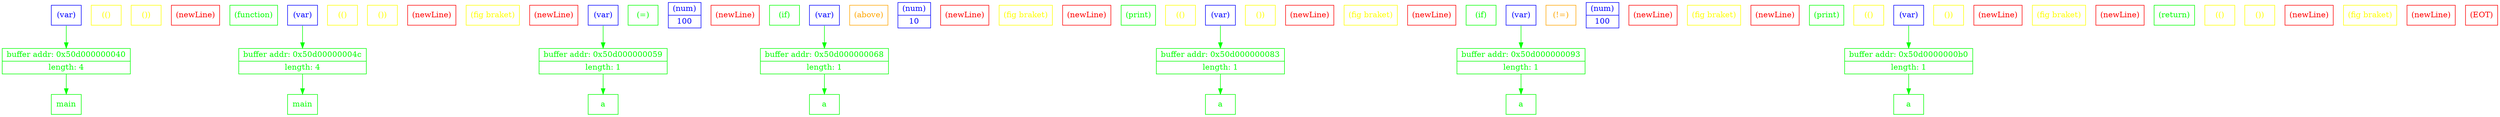 digraph G
{ 
rankdir=TB;
 newrank=true;

{
	rank=same; 
	token_0 [ shape=record, color = blue, fontcolor = blue, label = "{ (var) }" ];
	token_1 [ shape=record, color = yellow, fontcolor = yellow, label = "{ (() }" ];
	token_2 [ shape=record, color = yellow, fontcolor = yellow, label = "{ ()) }" ];
	token_3 [ shape=record, color = red, fontcolor = red, label = "{ (newLine) }" ];
	token_4 [ shape=record, color = green, fontcolor = green, label = "{ (function) }" ];
	token_5 [ shape=record, color = blue, fontcolor = blue, label = "{ (var) }" ];
	token_6 [ shape=record, color = yellow, fontcolor = yellow, label = "{ (() }" ];
	token_7 [ shape=record, color = yellow, fontcolor = yellow, label = "{ ()) }" ];
	token_8 [ shape=record, color = red, fontcolor = red, label = "{ (newLine) }" ];
	token_9 [ shape=record, color = yellow, fontcolor = yellow, label = "{ (fig braket) }" ];
	token_10 [ shape=record, color = red, fontcolor = red, label = "{ (newLine) }" ];
	token_11 [ shape=record, color = blue, fontcolor = blue, label = "{ (var) }" ];
	token_12 [ shape=record, color = green, fontcolor = green, label = "{ (=) }" ];
	token_13 [ shape=record, color = blue, fontcolor = blue, label = "{ (num) | 100 }" ];
	token_14 [ shape=record, color = red, fontcolor = red, label = "{ (newLine) }" ];
	token_15 [ shape=record, color = green, fontcolor = green, label = "{ (if) }" ];
	token_16 [ shape=record, color = blue, fontcolor = blue, label = "{ (var) }" ];
	token_17 [ shape=record, color = orange, fontcolor = orange, label = "{ (above) }" ];
	token_18 [ shape=record, color = blue, fontcolor = blue, label = "{ (num) | 10 }" ];
	token_19 [ shape=record, color = red, fontcolor = red, label = "{ (newLine) }" ];
	token_20 [ shape=record, color = yellow, fontcolor = yellow, label = "{ (fig braket) }" ];
	token_21 [ shape=record, color = red, fontcolor = red, label = "{ (newLine) }" ];
	token_22 [ shape=record, color = green, fontcolor = green, label = "{ (print) }" ];
	token_23 [ shape=record, color = yellow, fontcolor = yellow, label = "{ (() }" ];
	token_24 [ shape=record, color = blue, fontcolor = blue, label = "{ (var) }" ];
	token_25 [ shape=record, color = yellow, fontcolor = yellow, label = "{ ()) }" ];
	token_26 [ shape=record, color = red, fontcolor = red, label = "{ (newLine) }" ];
	token_27 [ shape=record, color = yellow, fontcolor = yellow, label = "{ (fig braket) }" ];
	token_28 [ shape=record, color = red, fontcolor = red, label = "{ (newLine) }" ];
	token_29 [ shape=record, color = green, fontcolor = green, label = "{ (if) }" ];
	token_30 [ shape=record, color = blue, fontcolor = blue, label = "{ (var) }" ];
	token_31 [ shape=record, color = orange, fontcolor = orange, label = "{ (!=) }" ];
	token_32 [ shape=record, color = blue, fontcolor = blue, label = "{ (num) | 100 }" ];
	token_33 [ shape=record, color = red, fontcolor = red, label = "{ (newLine) }" ];
	token_34 [ shape=record, color = yellow, fontcolor = yellow, label = "{ (fig braket) }" ];
	token_35 [ shape=record, color = red, fontcolor = red, label = "{ (newLine) }" ];
	token_36 [ shape=record, color = green, fontcolor = green, label = "{ (print) }" ];
	token_37 [ shape=record, color = yellow, fontcolor = yellow, label = "{ (() }" ];
	token_38 [ shape=record, color = blue, fontcolor = blue, label = "{ (var) }" ];
	token_39 [ shape=record, color = yellow, fontcolor = yellow, label = "{ ()) }" ];
	token_40 [ shape=record, color = red, fontcolor = red, label = "{ (newLine) }" ];
	token_41 [ shape=record, color = yellow, fontcolor = yellow, label = "{ (fig braket) }" ];
	token_42 [ shape=record, color = red, fontcolor = red, label = "{ (newLine) }" ];
	token_43 [ shape=record, color = green, fontcolor = green, label = "{ (return) }" ];
	token_44 [ shape=record, color = yellow, fontcolor = yellow, label = "{ (() }" ];
	token_45 [ shape=record, color = yellow, fontcolor = yellow, label = "{ ()) }" ];
	token_46 [ shape=record, color = red, fontcolor = red, label = "{ (newLine) }" ];
	token_47 [ shape=record, color = yellow, fontcolor = yellow, label = "{ (fig braket) }" ];
	token_48 [ shape=record, color = red, fontcolor = red, label = "{ (newLine) }" ];
	token_49 [ shape=record, color = red, fontcolor = red, label = "{ (EOT) }" ];
}
{
	rank=same; 
	tableCell_0x50d000000040 [ shape=record, color = green, fontcolor = green, label = "         { buffer addr: 0x50d000000040 | length: 4 }" ];
	tableCell_0x50d00000004c [ shape=record, color = green, fontcolor = green, label = "         { buffer addr: 0x50d00000004c | length: 4 }" ];
	tableCell_0x50d000000059 [ shape=record, color = green, fontcolor = green, label = "         { buffer addr: 0x50d000000059 | length: 1 }" ];
	tableCell_0x50d000000068 [ shape=record, color = green, fontcolor = green, label = "         { buffer addr: 0x50d000000068 | length: 1 }" ];
	tableCell_0x50d000000083 [ shape=record, color = green, fontcolor = green, label = "         { buffer addr: 0x50d000000083 | length: 1 }" ];
	tableCell_0x50d000000093 [ shape=record, color = green, fontcolor = green, label = "         { buffer addr: 0x50d000000093 | length: 1 }" ];
	tableCell_0x50d0000000b0 [ shape=record, color = green, fontcolor = green, label = "         { buffer addr: 0x50d0000000b0 | length: 1 }" ];
}
{
	rank=same; 
	openTableCell_0x50d000000040 [ shape=record, color = green, fontcolor = green, label = "{ main }" ];
	openTableCell_0x50d00000004c [ shape=record, color = green, fontcolor = green, label = "{ main }" ];
	openTableCell_0x50d000000059 [ shape=record, color = green, fontcolor = green, label = "{ a }" ];
	openTableCell_0x50d000000068 [ shape=record, color = green, fontcolor = green, label = "{ a }" ];
	openTableCell_0x50d000000083 [ shape=record, color = green, fontcolor = green, label = "{ a }" ];
	openTableCell_0x50d000000093 [ shape=record, color = green, fontcolor = green, label = "{ a }" ];
	openTableCell_0x50d0000000b0 [ shape=record, color = green, fontcolor = green, label = "{ a }" ];
}
	token_0:s -> tableCell_0x50d000000040:n [ color = green; ]
	token_5:s -> tableCell_0x50d00000004c:n [ color = green; ]
	token_11:s -> tableCell_0x50d000000059:n [ color = green; ]
	token_16:s -> tableCell_0x50d000000068:n [ color = green; ]
	token_24:s -> tableCell_0x50d000000083:n [ color = green; ]
	token_30:s -> tableCell_0x50d000000093:n [ color = green; ]
	token_38:s -> tableCell_0x50d0000000b0:n [ color = green; ]
	tableCell_0x50d000000040:s -> openTableCell_0x50d000000040:n [ color = green; ]
	tableCell_0x50d00000004c:s -> openTableCell_0x50d00000004c:n [ color = green; ]
	tableCell_0x50d000000059:s -> openTableCell_0x50d000000059:n [ color = green; ]
	tableCell_0x50d000000068:s -> openTableCell_0x50d000000068:n [ color = green; ]
	tableCell_0x50d000000083:s -> openTableCell_0x50d000000083:n [ color = green; ]
	tableCell_0x50d000000093:s -> openTableCell_0x50d000000093:n [ color = green; ]
	tableCell_0x50d0000000b0:s -> openTableCell_0x50d0000000b0:n [ color = green; ]
}

